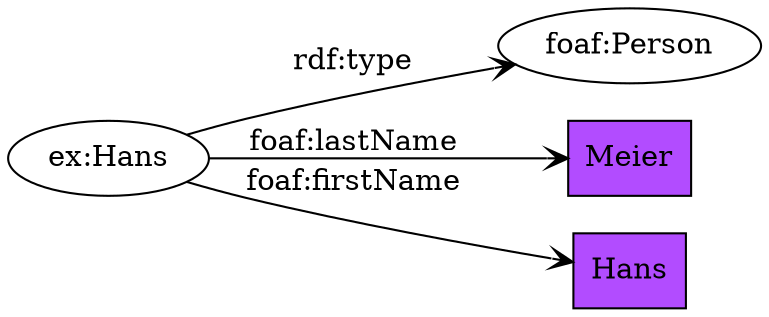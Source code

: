 digraph g { 
  rankdir=LR;

  // uri nodes
  node[shape=oval,color="#000000",style=solid];
  "ex:Hans" [label="ex:Hans"];
  "foaf:Person" [label="foaf:Person"];

  // literal nodes
  node[fillcolor="#b24cff",shape=box,color="#000000",style=filled];
  "Meier" [label="Meier"];
  "Hans" [label="Hans"];

  // edges
  edge[color="#000000",style=solid,arrowhead=vee];
  "ex:Hans" -> "Hans"[label="foaf:firstName"];
  "ex:Hans" -> "Meier"[label="foaf:lastName"];
  "ex:Hans" -> "foaf:Person"[label="rdf:type"];
}

